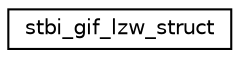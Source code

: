 digraph "Graphical Class Hierarchy"
{
  edge [fontname="Helvetica",fontsize="10",labelfontname="Helvetica",labelfontsize="10"];
  node [fontname="Helvetica",fontsize="10",shape=record];
  rankdir="LR";
  Node1 [label="stbi_gif_lzw_struct",height=0.2,width=0.4,color="black", fillcolor="white", style="filled",URL="$structstbi__gif__lzw__struct.html"];
}
